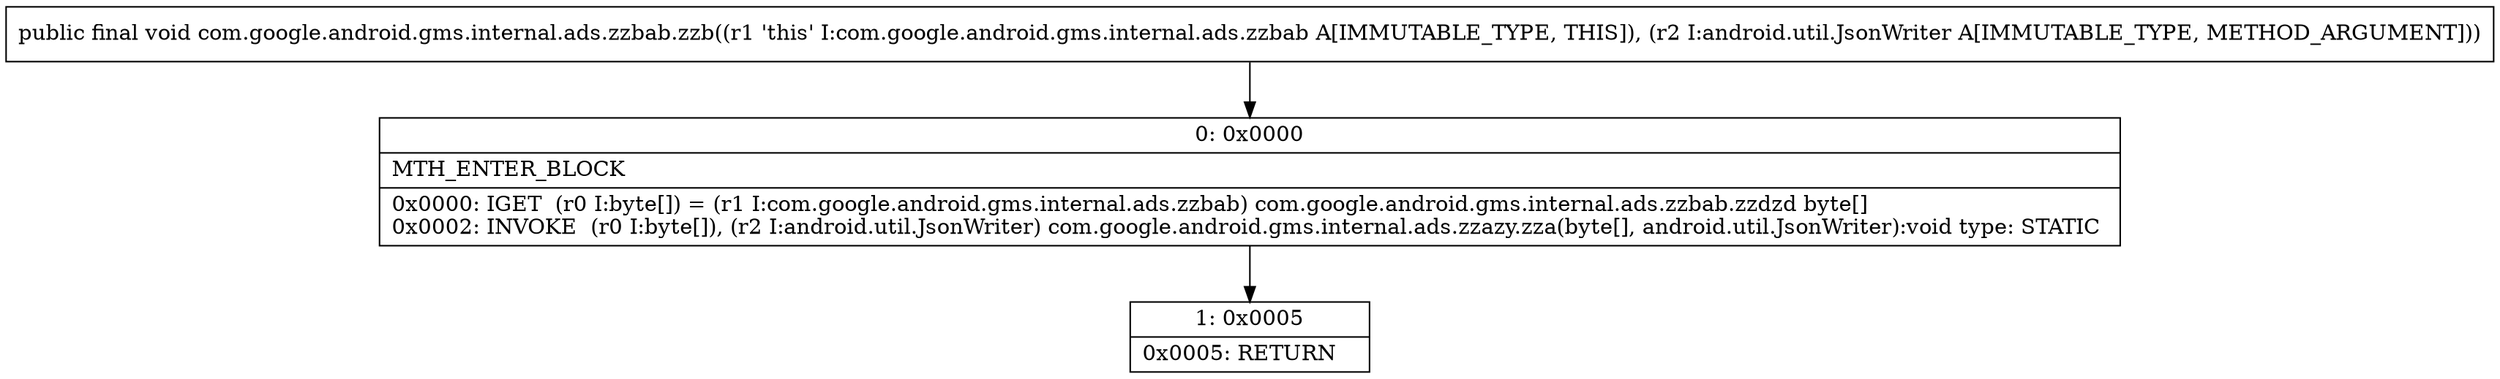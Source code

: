 digraph "CFG forcom.google.android.gms.internal.ads.zzbab.zzb(Landroid\/util\/JsonWriter;)V" {
Node_0 [shape=record,label="{0\:\ 0x0000|MTH_ENTER_BLOCK\l|0x0000: IGET  (r0 I:byte[]) = (r1 I:com.google.android.gms.internal.ads.zzbab) com.google.android.gms.internal.ads.zzbab.zzdzd byte[] \l0x0002: INVOKE  (r0 I:byte[]), (r2 I:android.util.JsonWriter) com.google.android.gms.internal.ads.zzazy.zza(byte[], android.util.JsonWriter):void type: STATIC \l}"];
Node_1 [shape=record,label="{1\:\ 0x0005|0x0005: RETURN   \l}"];
MethodNode[shape=record,label="{public final void com.google.android.gms.internal.ads.zzbab.zzb((r1 'this' I:com.google.android.gms.internal.ads.zzbab A[IMMUTABLE_TYPE, THIS]), (r2 I:android.util.JsonWriter A[IMMUTABLE_TYPE, METHOD_ARGUMENT])) }"];
MethodNode -> Node_0;
Node_0 -> Node_1;
}

